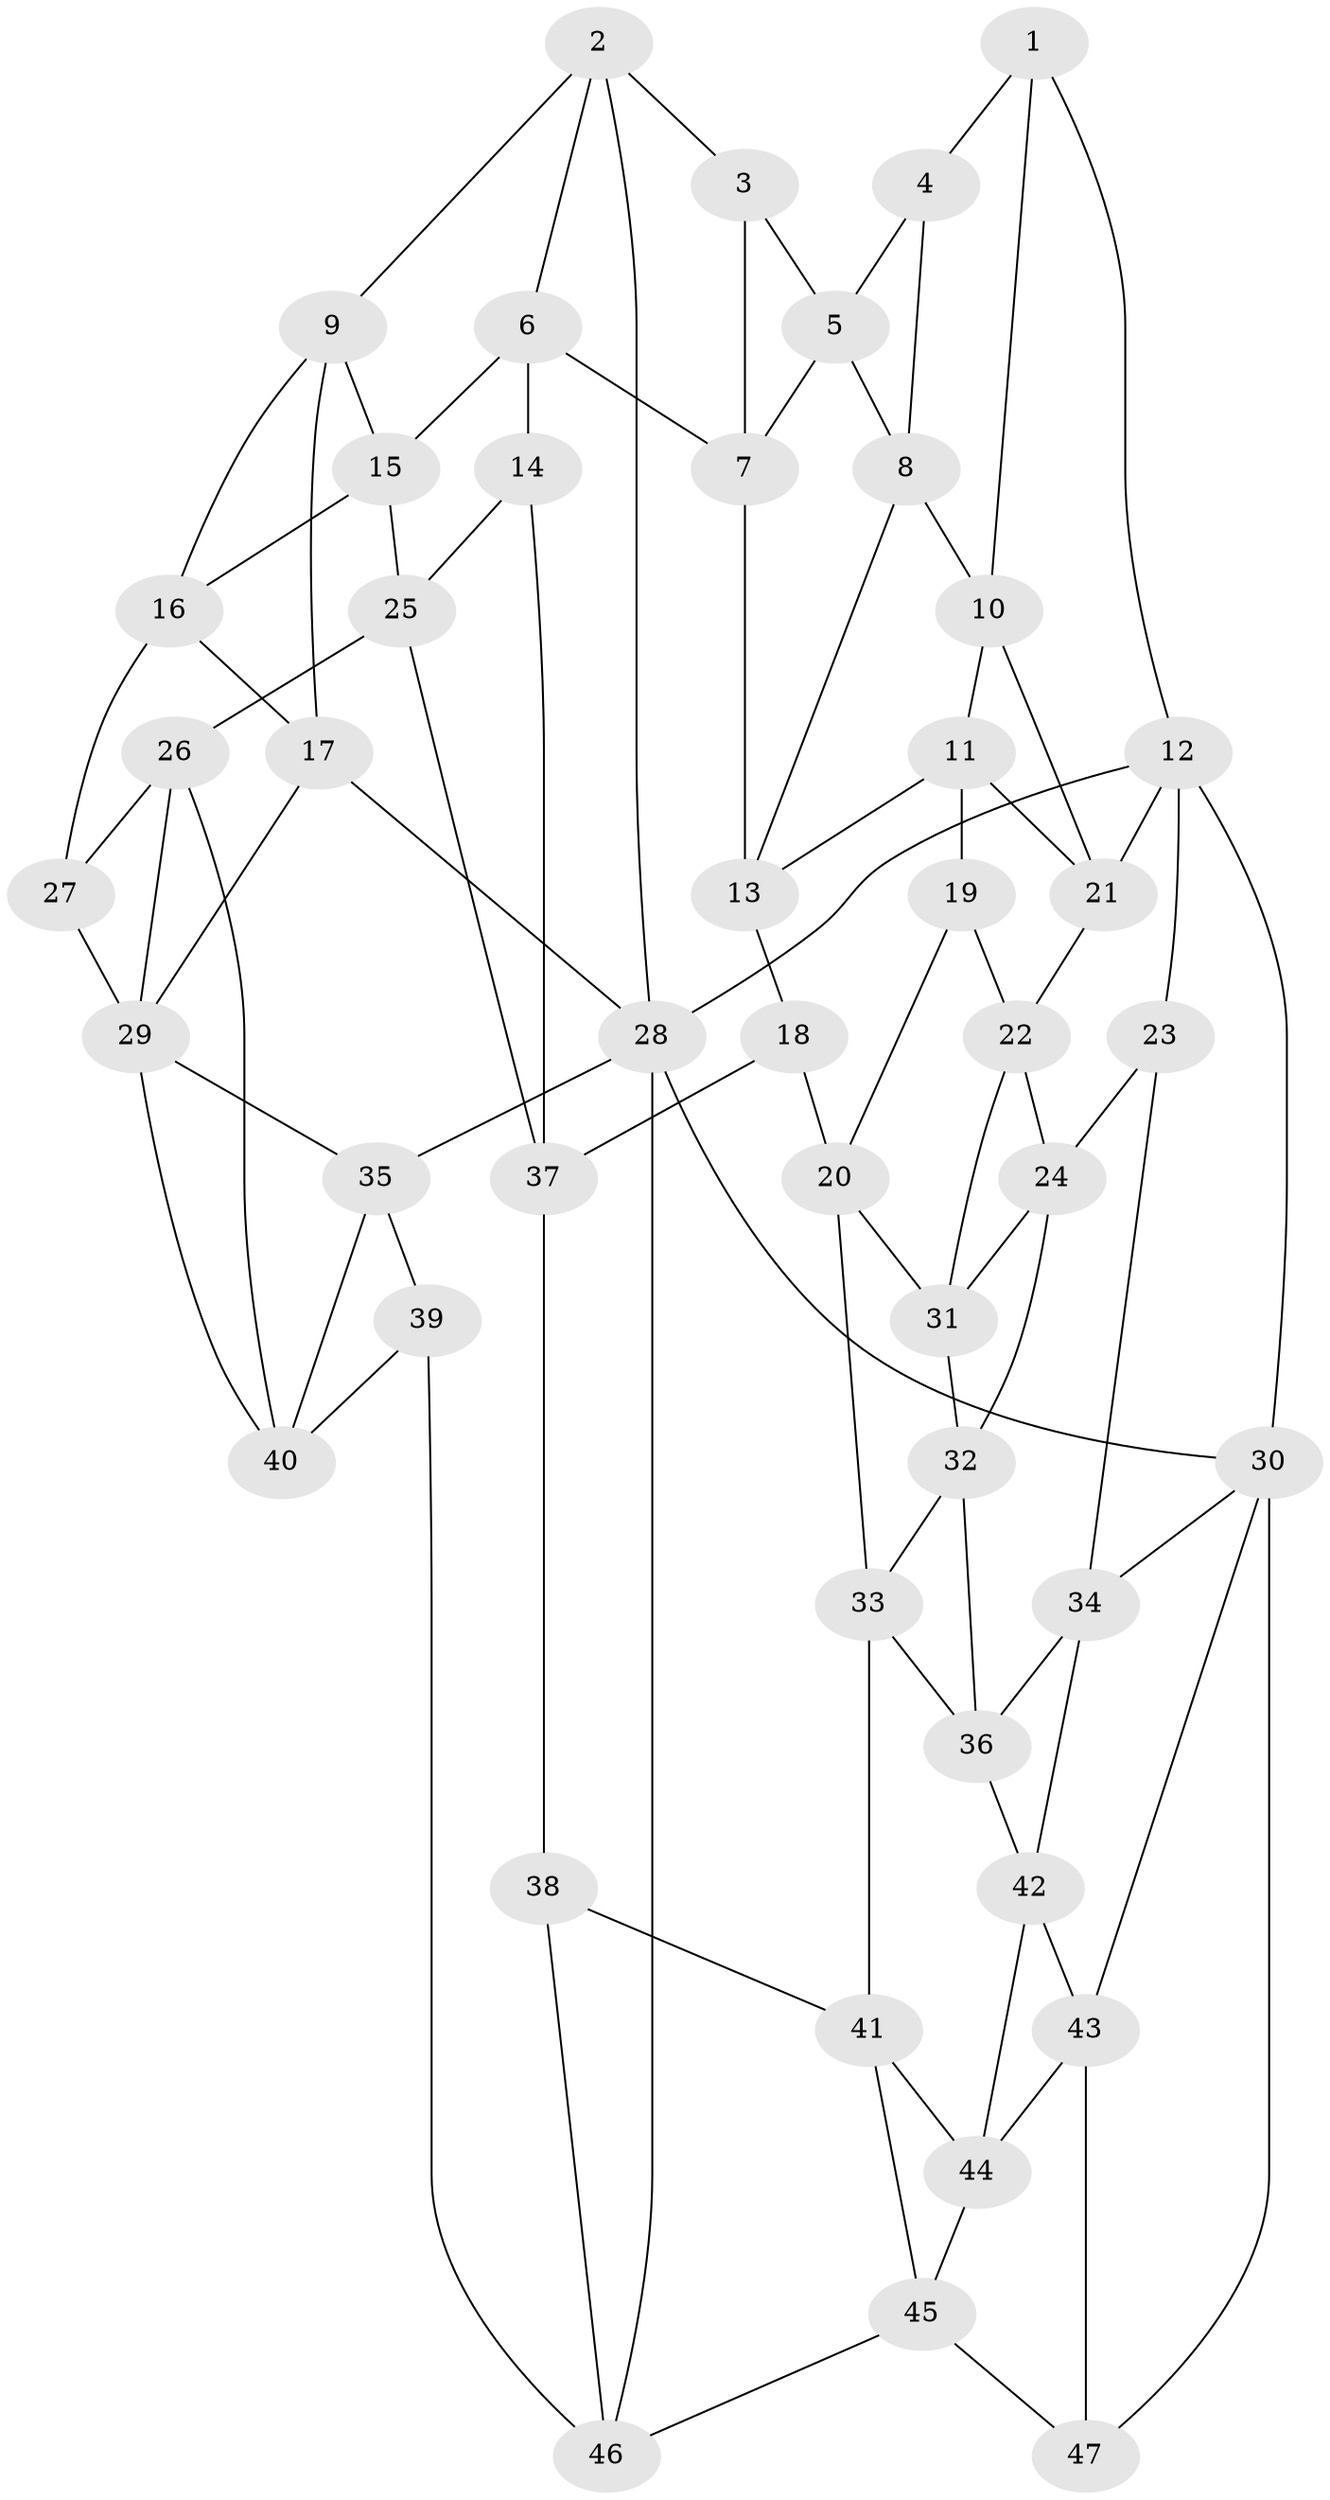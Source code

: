 // original degree distribution, {3: 0.02127659574468085, 4: 0.22340425531914893, 5: 0.5531914893617021, 6: 0.20212765957446807}
// Generated by graph-tools (version 1.1) at 2025/51/03/09/25 03:51:02]
// undirected, 47 vertices, 91 edges
graph export_dot {
graph [start="1"]
  node [color=gray90,style=filled];
  1;
  2;
  3;
  4;
  5;
  6;
  7;
  8;
  9;
  10;
  11;
  12;
  13;
  14;
  15;
  16;
  17;
  18;
  19;
  20;
  21;
  22;
  23;
  24;
  25;
  26;
  27;
  28;
  29;
  30;
  31;
  32;
  33;
  34;
  35;
  36;
  37;
  38;
  39;
  40;
  41;
  42;
  43;
  44;
  45;
  46;
  47;
  1 -- 4 [weight=1.0];
  1 -- 10 [weight=1.0];
  1 -- 12 [weight=1.0];
  2 -- 3 [weight=1.0];
  2 -- 6 [weight=1.0];
  2 -- 9 [weight=1.0];
  2 -- 28 [weight=1.0];
  3 -- 5 [weight=1.0];
  3 -- 7 [weight=1.0];
  4 -- 5 [weight=1.0];
  4 -- 8 [weight=1.0];
  5 -- 7 [weight=1.0];
  5 -- 8 [weight=1.0];
  6 -- 7 [weight=1.0];
  6 -- 14 [weight=1.0];
  6 -- 15 [weight=1.0];
  7 -- 13 [weight=1.0];
  8 -- 10 [weight=1.0];
  8 -- 13 [weight=1.0];
  9 -- 15 [weight=1.0];
  9 -- 16 [weight=1.0];
  9 -- 17 [weight=1.0];
  10 -- 11 [weight=1.0];
  10 -- 21 [weight=1.0];
  11 -- 13 [weight=1.0];
  11 -- 19 [weight=1.0];
  11 -- 21 [weight=1.0];
  12 -- 21 [weight=1.0];
  12 -- 23 [weight=1.0];
  12 -- 28 [weight=1.0];
  12 -- 30 [weight=1.0];
  13 -- 18 [weight=1.0];
  14 -- 25 [weight=1.0];
  14 -- 37 [weight=1.0];
  15 -- 16 [weight=1.0];
  15 -- 25 [weight=1.0];
  16 -- 17 [weight=1.0];
  16 -- 27 [weight=1.0];
  17 -- 28 [weight=1.0];
  17 -- 29 [weight=1.0];
  18 -- 20 [weight=1.0];
  18 -- 37 [weight=1.0];
  19 -- 20 [weight=1.0];
  19 -- 22 [weight=1.0];
  20 -- 31 [weight=1.0];
  20 -- 33 [weight=1.0];
  21 -- 22 [weight=1.0];
  22 -- 24 [weight=1.0];
  22 -- 31 [weight=1.0];
  23 -- 24 [weight=1.0];
  23 -- 34 [weight=1.0];
  24 -- 31 [weight=1.0];
  24 -- 32 [weight=1.0];
  25 -- 26 [weight=1.0];
  25 -- 37 [weight=1.0];
  26 -- 27 [weight=1.0];
  26 -- 29 [weight=1.0];
  26 -- 40 [weight=1.0];
  27 -- 29 [weight=2.0];
  28 -- 30 [weight=1.0];
  28 -- 35 [weight=1.0];
  28 -- 46 [weight=1.0];
  29 -- 35 [weight=1.0];
  29 -- 40 [weight=1.0];
  30 -- 34 [weight=1.0];
  30 -- 43 [weight=1.0];
  30 -- 47 [weight=1.0];
  31 -- 32 [weight=1.0];
  32 -- 33 [weight=1.0];
  32 -- 36 [weight=1.0];
  33 -- 36 [weight=1.0];
  33 -- 41 [weight=1.0];
  34 -- 36 [weight=1.0];
  34 -- 42 [weight=1.0];
  35 -- 39 [weight=1.0];
  35 -- 40 [weight=1.0];
  36 -- 42 [weight=1.0];
  37 -- 38 [weight=1.0];
  38 -- 41 [weight=1.0];
  38 -- 46 [weight=1.0];
  39 -- 40 [weight=1.0];
  39 -- 46 [weight=1.0];
  41 -- 44 [weight=1.0];
  41 -- 45 [weight=1.0];
  42 -- 43 [weight=1.0];
  42 -- 44 [weight=1.0];
  43 -- 44 [weight=1.0];
  43 -- 47 [weight=1.0];
  44 -- 45 [weight=1.0];
  45 -- 46 [weight=1.0];
  45 -- 47 [weight=1.0];
}
